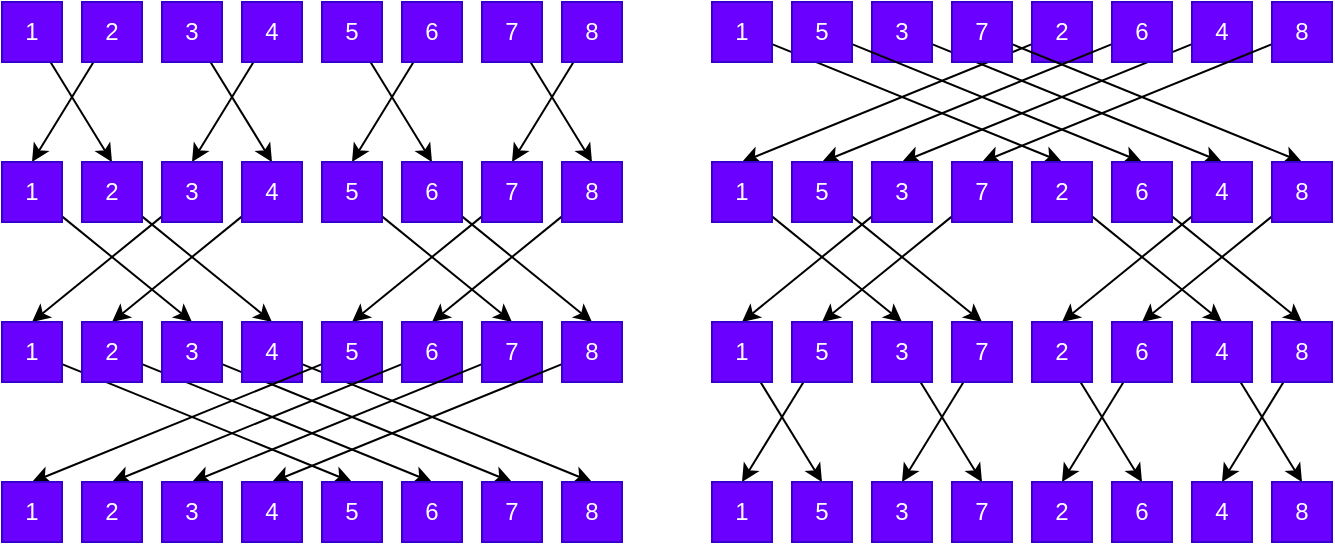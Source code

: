 <mxfile version="21.5.2" type="device">
  <diagram name="Page-1" id="NeRlO9VVe4cwhXA99yt8">
    <mxGraphModel dx="819" dy="423" grid="1" gridSize="10" guides="1" tooltips="1" connect="1" arrows="1" fold="1" page="1" pageScale="1" pageWidth="850" pageHeight="1100" math="0" shadow="0">
      <root>
        <mxCell id="0" />
        <mxCell id="1" parent="0" />
        <mxCell id="867BypfmUtr54ueLP3Bx-38" style="edgeStyle=none;rounded=0;orthogonalLoop=1;jettySize=auto;html=1;entryX=0.5;entryY=0;entryDx=0;entryDy=0;" edge="1" parent="1" source="867BypfmUtr54ueLP3Bx-1" target="867BypfmUtr54ueLP3Bx-10">
          <mxGeometry relative="1" as="geometry" />
        </mxCell>
        <mxCell id="867BypfmUtr54ueLP3Bx-1" value="1" style="text;html=1;align=center;verticalAlign=middle;whiteSpace=wrap;rounded=0;fillColor=#6a00ff;fontColor=#ffffff;strokeColor=#3700CC;" vertex="1" parent="1">
          <mxGeometry x="115" y="130" width="30" height="30" as="geometry" />
        </mxCell>
        <mxCell id="867BypfmUtr54ueLP3Bx-39" style="edgeStyle=none;rounded=0;orthogonalLoop=1;jettySize=auto;html=1;entryX=0.5;entryY=0;entryDx=0;entryDy=0;" edge="1" parent="1" source="867BypfmUtr54ueLP3Bx-2" target="867BypfmUtr54ueLP3Bx-9">
          <mxGeometry relative="1" as="geometry" />
        </mxCell>
        <mxCell id="867BypfmUtr54ueLP3Bx-2" value="2" style="text;html=1;align=center;verticalAlign=middle;whiteSpace=wrap;rounded=0;fillColor=#6a00ff;fontColor=#ffffff;strokeColor=#3700CC;" vertex="1" parent="1">
          <mxGeometry x="155" y="130" width="30" height="30" as="geometry" />
        </mxCell>
        <mxCell id="867BypfmUtr54ueLP3Bx-42" style="edgeStyle=none;rounded=0;orthogonalLoop=1;jettySize=auto;html=1;entryX=0.5;entryY=0;entryDx=0;entryDy=0;" edge="1" parent="1" source="867BypfmUtr54ueLP3Bx-3" target="867BypfmUtr54ueLP3Bx-12">
          <mxGeometry relative="1" as="geometry" />
        </mxCell>
        <mxCell id="867BypfmUtr54ueLP3Bx-3" value="3" style="text;html=1;align=center;verticalAlign=middle;whiteSpace=wrap;rounded=0;fillColor=#6a00ff;fontColor=#ffffff;strokeColor=#3700CC;" vertex="1" parent="1">
          <mxGeometry x="195" y="130" width="30" height="30" as="geometry" />
        </mxCell>
        <mxCell id="867BypfmUtr54ueLP3Bx-43" style="edgeStyle=none;rounded=0;orthogonalLoop=1;jettySize=auto;html=1;entryX=0.5;entryY=0;entryDx=0;entryDy=0;" edge="1" parent="1" source="867BypfmUtr54ueLP3Bx-4" target="867BypfmUtr54ueLP3Bx-11">
          <mxGeometry relative="1" as="geometry" />
        </mxCell>
        <mxCell id="867BypfmUtr54ueLP3Bx-4" value="4" style="text;html=1;align=center;verticalAlign=middle;whiteSpace=wrap;rounded=0;fillColor=#6a00ff;fontColor=#ffffff;strokeColor=#3700CC;" vertex="1" parent="1">
          <mxGeometry x="235" y="130" width="30" height="30" as="geometry" />
        </mxCell>
        <mxCell id="867BypfmUtr54ueLP3Bx-44" style="edgeStyle=none;rounded=0;orthogonalLoop=1;jettySize=auto;html=1;entryX=0.5;entryY=0;entryDx=0;entryDy=0;" edge="1" parent="1" source="867BypfmUtr54ueLP3Bx-5" target="867BypfmUtr54ueLP3Bx-14">
          <mxGeometry relative="1" as="geometry" />
        </mxCell>
        <mxCell id="867BypfmUtr54ueLP3Bx-5" value="5" style="text;html=1;align=center;verticalAlign=middle;whiteSpace=wrap;rounded=0;fillColor=#6a00ff;fontColor=#ffffff;strokeColor=#3700CC;" vertex="1" parent="1">
          <mxGeometry x="275" y="130" width="30" height="30" as="geometry" />
        </mxCell>
        <mxCell id="867BypfmUtr54ueLP3Bx-45" style="edgeStyle=none;rounded=0;orthogonalLoop=1;jettySize=auto;html=1;entryX=0.5;entryY=0;entryDx=0;entryDy=0;" edge="1" parent="1" source="867BypfmUtr54ueLP3Bx-6" target="867BypfmUtr54ueLP3Bx-13">
          <mxGeometry relative="1" as="geometry" />
        </mxCell>
        <mxCell id="867BypfmUtr54ueLP3Bx-6" value="6" style="text;html=1;align=center;verticalAlign=middle;whiteSpace=wrap;rounded=0;fillColor=#6a00ff;fontColor=#ffffff;strokeColor=#3700CC;" vertex="1" parent="1">
          <mxGeometry x="315" y="130" width="30" height="30" as="geometry" />
        </mxCell>
        <mxCell id="867BypfmUtr54ueLP3Bx-46" style="edgeStyle=none;rounded=0;orthogonalLoop=1;jettySize=auto;html=1;entryX=0.5;entryY=0;entryDx=0;entryDy=0;" edge="1" parent="1" source="867BypfmUtr54ueLP3Bx-7" target="867BypfmUtr54ueLP3Bx-16">
          <mxGeometry relative="1" as="geometry" />
        </mxCell>
        <mxCell id="867BypfmUtr54ueLP3Bx-7" value="7" style="text;html=1;align=center;verticalAlign=middle;whiteSpace=wrap;rounded=0;fillColor=#6a00ff;fontColor=#ffffff;strokeColor=#3700CC;" vertex="1" parent="1">
          <mxGeometry x="355" y="130" width="30" height="30" as="geometry" />
        </mxCell>
        <mxCell id="867BypfmUtr54ueLP3Bx-47" style="edgeStyle=none;rounded=0;orthogonalLoop=1;jettySize=auto;html=1;entryX=0.5;entryY=0;entryDx=0;entryDy=0;" edge="1" parent="1" source="867BypfmUtr54ueLP3Bx-8" target="867BypfmUtr54ueLP3Bx-15">
          <mxGeometry relative="1" as="geometry" />
        </mxCell>
        <mxCell id="867BypfmUtr54ueLP3Bx-8" value="8" style="text;html=1;align=center;verticalAlign=middle;whiteSpace=wrap;rounded=0;fillColor=#6a00ff;fontColor=#ffffff;strokeColor=#3700CC;" vertex="1" parent="1">
          <mxGeometry x="395" y="130" width="30" height="30" as="geometry" />
        </mxCell>
        <mxCell id="867BypfmUtr54ueLP3Bx-48" style="edgeStyle=none;rounded=0;orthogonalLoop=1;jettySize=auto;html=1;entryX=0.5;entryY=0;entryDx=0;entryDy=0;" edge="1" parent="1" source="867BypfmUtr54ueLP3Bx-9" target="867BypfmUtr54ueLP3Bx-19">
          <mxGeometry relative="1" as="geometry" />
        </mxCell>
        <mxCell id="867BypfmUtr54ueLP3Bx-9" value="1" style="text;html=1;align=center;verticalAlign=middle;whiteSpace=wrap;rounded=0;fillColor=#6a00ff;fontColor=#ffffff;strokeColor=#3700CC;" vertex="1" parent="1">
          <mxGeometry x="115" y="210" width="30" height="30" as="geometry" />
        </mxCell>
        <mxCell id="867BypfmUtr54ueLP3Bx-49" style="edgeStyle=none;rounded=0;orthogonalLoop=1;jettySize=auto;html=1;entryX=0.5;entryY=0;entryDx=0;entryDy=0;" edge="1" parent="1" source="867BypfmUtr54ueLP3Bx-10" target="867BypfmUtr54ueLP3Bx-20">
          <mxGeometry relative="1" as="geometry" />
        </mxCell>
        <mxCell id="867BypfmUtr54ueLP3Bx-10" value="2" style="text;html=1;align=center;verticalAlign=middle;whiteSpace=wrap;rounded=0;fillColor=#6a00ff;fontColor=#ffffff;strokeColor=#3700CC;" vertex="1" parent="1">
          <mxGeometry x="155" y="210" width="30" height="30" as="geometry" />
        </mxCell>
        <mxCell id="867BypfmUtr54ueLP3Bx-50" style="edgeStyle=none;rounded=0;orthogonalLoop=1;jettySize=auto;html=1;entryX=0.5;entryY=0;entryDx=0;entryDy=0;" edge="1" parent="1" source="867BypfmUtr54ueLP3Bx-11" target="867BypfmUtr54ueLP3Bx-17">
          <mxGeometry relative="1" as="geometry" />
        </mxCell>
        <mxCell id="867BypfmUtr54ueLP3Bx-11" value="3" style="text;html=1;align=center;verticalAlign=middle;whiteSpace=wrap;rounded=0;fillColor=#6a00ff;fontColor=#ffffff;strokeColor=#3700CC;" vertex="1" parent="1">
          <mxGeometry x="195" y="210" width="30" height="30" as="geometry" />
        </mxCell>
        <mxCell id="867BypfmUtr54ueLP3Bx-51" style="edgeStyle=none;rounded=0;orthogonalLoop=1;jettySize=auto;html=1;entryX=0.5;entryY=0;entryDx=0;entryDy=0;" edge="1" parent="1" source="867BypfmUtr54ueLP3Bx-12" target="867BypfmUtr54ueLP3Bx-18">
          <mxGeometry relative="1" as="geometry" />
        </mxCell>
        <mxCell id="867BypfmUtr54ueLP3Bx-12" value="4" style="text;html=1;align=center;verticalAlign=middle;whiteSpace=wrap;rounded=0;fillColor=#6a00ff;fontColor=#ffffff;strokeColor=#3700CC;" vertex="1" parent="1">
          <mxGeometry x="235" y="210" width="30" height="30" as="geometry" />
        </mxCell>
        <mxCell id="867BypfmUtr54ueLP3Bx-52" style="edgeStyle=none;rounded=0;orthogonalLoop=1;jettySize=auto;html=1;entryX=0.5;entryY=0;entryDx=0;entryDy=0;" edge="1" parent="1" source="867BypfmUtr54ueLP3Bx-13" target="867BypfmUtr54ueLP3Bx-23">
          <mxGeometry relative="1" as="geometry" />
        </mxCell>
        <mxCell id="867BypfmUtr54ueLP3Bx-13" value="5" style="text;html=1;align=center;verticalAlign=middle;whiteSpace=wrap;rounded=0;fillColor=#6a00ff;fontColor=#ffffff;strokeColor=#3700CC;" vertex="1" parent="1">
          <mxGeometry x="275" y="210" width="30" height="30" as="geometry" />
        </mxCell>
        <mxCell id="867BypfmUtr54ueLP3Bx-53" style="edgeStyle=none;rounded=0;orthogonalLoop=1;jettySize=auto;html=1;entryX=0.5;entryY=0;entryDx=0;entryDy=0;" edge="1" parent="1" source="867BypfmUtr54ueLP3Bx-14" target="867BypfmUtr54ueLP3Bx-24">
          <mxGeometry relative="1" as="geometry" />
        </mxCell>
        <mxCell id="867BypfmUtr54ueLP3Bx-14" value="6" style="text;html=1;align=center;verticalAlign=middle;whiteSpace=wrap;rounded=0;fillColor=#6a00ff;fontColor=#ffffff;strokeColor=#3700CC;" vertex="1" parent="1">
          <mxGeometry x="315" y="210" width="30" height="30" as="geometry" />
        </mxCell>
        <mxCell id="867BypfmUtr54ueLP3Bx-54" style="edgeStyle=none;rounded=0;orthogonalLoop=1;jettySize=auto;html=1;entryX=0.5;entryY=0;entryDx=0;entryDy=0;" edge="1" parent="1" source="867BypfmUtr54ueLP3Bx-15" target="867BypfmUtr54ueLP3Bx-21">
          <mxGeometry relative="1" as="geometry" />
        </mxCell>
        <mxCell id="867BypfmUtr54ueLP3Bx-15" value="7" style="text;html=1;align=center;verticalAlign=middle;whiteSpace=wrap;rounded=0;fillColor=#6a00ff;fontColor=#ffffff;strokeColor=#3700CC;" vertex="1" parent="1">
          <mxGeometry x="355" y="210" width="30" height="30" as="geometry" />
        </mxCell>
        <mxCell id="867BypfmUtr54ueLP3Bx-55" style="edgeStyle=none;rounded=0;orthogonalLoop=1;jettySize=auto;html=1;entryX=0.5;entryY=0;entryDx=0;entryDy=0;" edge="1" parent="1" source="867BypfmUtr54ueLP3Bx-16" target="867BypfmUtr54ueLP3Bx-22">
          <mxGeometry relative="1" as="geometry" />
        </mxCell>
        <mxCell id="867BypfmUtr54ueLP3Bx-16" value="8" style="text;html=1;align=center;verticalAlign=middle;whiteSpace=wrap;rounded=0;fillColor=#6a00ff;fontColor=#ffffff;strokeColor=#3700CC;" vertex="1" parent="1">
          <mxGeometry x="395" y="210" width="30" height="30" as="geometry" />
        </mxCell>
        <mxCell id="867BypfmUtr54ueLP3Bx-56" style="edgeStyle=none;rounded=0;orthogonalLoop=1;jettySize=auto;html=1;entryX=0.5;entryY=0;entryDx=0;entryDy=0;" edge="1" parent="1" source="867BypfmUtr54ueLP3Bx-17" target="867BypfmUtr54ueLP3Bx-29">
          <mxGeometry relative="1" as="geometry" />
        </mxCell>
        <mxCell id="867BypfmUtr54ueLP3Bx-17" value="1" style="text;html=1;align=center;verticalAlign=middle;whiteSpace=wrap;rounded=0;fillColor=#6a00ff;fontColor=#ffffff;strokeColor=#3700CC;" vertex="1" parent="1">
          <mxGeometry x="115" y="290" width="30" height="30" as="geometry" />
        </mxCell>
        <mxCell id="867BypfmUtr54ueLP3Bx-58" style="edgeStyle=none;rounded=0;orthogonalLoop=1;jettySize=auto;html=1;entryX=0.5;entryY=0;entryDx=0;entryDy=0;" edge="1" parent="1" source="867BypfmUtr54ueLP3Bx-18" target="867BypfmUtr54ueLP3Bx-30">
          <mxGeometry relative="1" as="geometry" />
        </mxCell>
        <mxCell id="867BypfmUtr54ueLP3Bx-18" value="2" style="text;html=1;align=center;verticalAlign=middle;whiteSpace=wrap;rounded=0;fillColor=#6a00ff;fontColor=#ffffff;strokeColor=#3700CC;" vertex="1" parent="1">
          <mxGeometry x="155" y="290" width="30" height="30" as="geometry" />
        </mxCell>
        <mxCell id="867BypfmUtr54ueLP3Bx-59" style="edgeStyle=none;rounded=0;orthogonalLoop=1;jettySize=auto;html=1;entryX=0.5;entryY=0;entryDx=0;entryDy=0;" edge="1" parent="1" source="867BypfmUtr54ueLP3Bx-19" target="867BypfmUtr54ueLP3Bx-31">
          <mxGeometry relative="1" as="geometry" />
        </mxCell>
        <mxCell id="867BypfmUtr54ueLP3Bx-19" value="3" style="text;html=1;align=center;verticalAlign=middle;whiteSpace=wrap;rounded=0;fillColor=#6a00ff;fontColor=#ffffff;strokeColor=#3700CC;" vertex="1" parent="1">
          <mxGeometry x="195" y="290" width="30" height="30" as="geometry" />
        </mxCell>
        <mxCell id="867BypfmUtr54ueLP3Bx-60" style="edgeStyle=none;rounded=0;orthogonalLoop=1;jettySize=auto;html=1;entryX=0.5;entryY=0;entryDx=0;entryDy=0;" edge="1" parent="1" source="867BypfmUtr54ueLP3Bx-20" target="867BypfmUtr54ueLP3Bx-32">
          <mxGeometry relative="1" as="geometry" />
        </mxCell>
        <mxCell id="867BypfmUtr54ueLP3Bx-20" value="4" style="text;html=1;align=center;verticalAlign=middle;whiteSpace=wrap;rounded=0;fillColor=#6a00ff;fontColor=#ffffff;strokeColor=#3700CC;" vertex="1" parent="1">
          <mxGeometry x="235" y="290" width="30" height="30" as="geometry" />
        </mxCell>
        <mxCell id="867BypfmUtr54ueLP3Bx-61" style="edgeStyle=none;rounded=0;orthogonalLoop=1;jettySize=auto;html=1;entryX=0.5;entryY=0;entryDx=0;entryDy=0;" edge="1" parent="1" source="867BypfmUtr54ueLP3Bx-21" target="867BypfmUtr54ueLP3Bx-25">
          <mxGeometry relative="1" as="geometry" />
        </mxCell>
        <mxCell id="867BypfmUtr54ueLP3Bx-21" value="5" style="text;html=1;align=center;verticalAlign=middle;whiteSpace=wrap;rounded=0;fillColor=#6a00ff;fontColor=#ffffff;strokeColor=#3700CC;" vertex="1" parent="1">
          <mxGeometry x="275" y="290" width="30" height="30" as="geometry" />
        </mxCell>
        <mxCell id="867BypfmUtr54ueLP3Bx-62" style="edgeStyle=none;rounded=0;orthogonalLoop=1;jettySize=auto;html=1;entryX=0.5;entryY=0;entryDx=0;entryDy=0;" edge="1" parent="1" source="867BypfmUtr54ueLP3Bx-22" target="867BypfmUtr54ueLP3Bx-26">
          <mxGeometry relative="1" as="geometry" />
        </mxCell>
        <mxCell id="867BypfmUtr54ueLP3Bx-22" value="6" style="text;html=1;align=center;verticalAlign=middle;whiteSpace=wrap;rounded=0;fillColor=#6a00ff;fontColor=#ffffff;strokeColor=#3700CC;" vertex="1" parent="1">
          <mxGeometry x="315" y="290" width="30" height="30" as="geometry" />
        </mxCell>
        <mxCell id="867BypfmUtr54ueLP3Bx-63" style="edgeStyle=none;rounded=0;orthogonalLoop=1;jettySize=auto;html=1;entryX=0.5;entryY=0;entryDx=0;entryDy=0;" edge="1" parent="1" source="867BypfmUtr54ueLP3Bx-23" target="867BypfmUtr54ueLP3Bx-27">
          <mxGeometry relative="1" as="geometry" />
        </mxCell>
        <mxCell id="867BypfmUtr54ueLP3Bx-23" value="7" style="text;html=1;align=center;verticalAlign=middle;whiteSpace=wrap;rounded=0;fillColor=#6a00ff;fontColor=#ffffff;strokeColor=#3700CC;" vertex="1" parent="1">
          <mxGeometry x="355" y="290" width="30" height="30" as="geometry" />
        </mxCell>
        <mxCell id="867BypfmUtr54ueLP3Bx-64" style="edgeStyle=none;rounded=0;orthogonalLoop=1;jettySize=auto;html=1;entryX=0.5;entryY=0;entryDx=0;entryDy=0;" edge="1" parent="1" source="867BypfmUtr54ueLP3Bx-24" target="867BypfmUtr54ueLP3Bx-28">
          <mxGeometry relative="1" as="geometry" />
        </mxCell>
        <mxCell id="867BypfmUtr54ueLP3Bx-24" value="8" style="text;html=1;align=center;verticalAlign=middle;whiteSpace=wrap;rounded=0;fillColor=#6a00ff;fontColor=#ffffff;strokeColor=#3700CC;" vertex="1" parent="1">
          <mxGeometry x="395" y="290" width="30" height="30" as="geometry" />
        </mxCell>
        <mxCell id="867BypfmUtr54ueLP3Bx-25" value="1" style="text;html=1;align=center;verticalAlign=middle;whiteSpace=wrap;rounded=0;fillColor=#6a00ff;fontColor=#ffffff;strokeColor=#3700CC;" vertex="1" parent="1">
          <mxGeometry x="115" y="370" width="30" height="30" as="geometry" />
        </mxCell>
        <mxCell id="867BypfmUtr54ueLP3Bx-26" value="2" style="text;html=1;align=center;verticalAlign=middle;whiteSpace=wrap;rounded=0;fillColor=#6a00ff;fontColor=#ffffff;strokeColor=#3700CC;" vertex="1" parent="1">
          <mxGeometry x="155" y="370" width="30" height="30" as="geometry" />
        </mxCell>
        <mxCell id="867BypfmUtr54ueLP3Bx-27" value="3" style="text;html=1;align=center;verticalAlign=middle;whiteSpace=wrap;rounded=0;fillColor=#6a00ff;fontColor=#ffffff;strokeColor=#3700CC;" vertex="1" parent="1">
          <mxGeometry x="195" y="370" width="30" height="30" as="geometry" />
        </mxCell>
        <mxCell id="867BypfmUtr54ueLP3Bx-28" value="4" style="text;html=1;align=center;verticalAlign=middle;whiteSpace=wrap;rounded=0;fillColor=#6a00ff;fontColor=#ffffff;strokeColor=#3700CC;" vertex="1" parent="1">
          <mxGeometry x="235" y="370" width="30" height="30" as="geometry" />
        </mxCell>
        <mxCell id="867BypfmUtr54ueLP3Bx-29" value="5" style="text;html=1;align=center;verticalAlign=middle;whiteSpace=wrap;rounded=0;fillColor=#6a00ff;fontColor=#ffffff;strokeColor=#3700CC;" vertex="1" parent="1">
          <mxGeometry x="275" y="370" width="30" height="30" as="geometry" />
        </mxCell>
        <mxCell id="867BypfmUtr54ueLP3Bx-30" value="6" style="text;html=1;align=center;verticalAlign=middle;whiteSpace=wrap;rounded=0;fillColor=#6a00ff;fontColor=#ffffff;strokeColor=#3700CC;" vertex="1" parent="1">
          <mxGeometry x="315" y="370" width="30" height="30" as="geometry" />
        </mxCell>
        <mxCell id="867BypfmUtr54ueLP3Bx-31" value="7" style="text;html=1;align=center;verticalAlign=middle;whiteSpace=wrap;rounded=0;fillColor=#6a00ff;fontColor=#ffffff;strokeColor=#3700CC;" vertex="1" parent="1">
          <mxGeometry x="355" y="370" width="30" height="30" as="geometry" />
        </mxCell>
        <mxCell id="867BypfmUtr54ueLP3Bx-32" value="8" style="text;html=1;align=center;verticalAlign=middle;whiteSpace=wrap;rounded=0;fillColor=#6a00ff;fontColor=#ffffff;strokeColor=#3700CC;" vertex="1" parent="1">
          <mxGeometry x="395" y="370" width="30" height="30" as="geometry" />
        </mxCell>
        <mxCell id="867BypfmUtr54ueLP3Bx-65" style="edgeStyle=none;rounded=0;orthogonalLoop=1;jettySize=auto;html=1;entryX=0.5;entryY=0;entryDx=0;entryDy=0;" edge="1" parent="1" source="867BypfmUtr54ueLP3Bx-66" target="867BypfmUtr54ueLP3Bx-84">
          <mxGeometry relative="1" as="geometry" />
        </mxCell>
        <mxCell id="867BypfmUtr54ueLP3Bx-66" value="1" style="text;html=1;align=center;verticalAlign=middle;whiteSpace=wrap;rounded=0;fillColor=#6a00ff;fontColor=#ffffff;strokeColor=#3700CC;" vertex="1" parent="1">
          <mxGeometry x="470" y="130" width="30" height="30" as="geometry" />
        </mxCell>
        <mxCell id="867BypfmUtr54ueLP3Bx-67" style="edgeStyle=none;rounded=0;orthogonalLoop=1;jettySize=auto;html=1;entryX=0.5;entryY=0;entryDx=0;entryDy=0;" edge="1" parent="1" source="867BypfmUtr54ueLP3Bx-68" target="867BypfmUtr54ueLP3Bx-82">
          <mxGeometry relative="1" as="geometry" />
        </mxCell>
        <mxCell id="867BypfmUtr54ueLP3Bx-68" value="2" style="text;html=1;align=center;verticalAlign=middle;whiteSpace=wrap;rounded=0;fillColor=#6a00ff;fontColor=#ffffff;strokeColor=#3700CC;" vertex="1" parent="1">
          <mxGeometry x="630" y="130" width="30" height="30" as="geometry" />
        </mxCell>
        <mxCell id="867BypfmUtr54ueLP3Bx-69" style="edgeStyle=none;rounded=0;orthogonalLoop=1;jettySize=auto;html=1;entryX=0.5;entryY=0;entryDx=0;entryDy=0;" edge="1" parent="1" source="867BypfmUtr54ueLP3Bx-70" target="867BypfmUtr54ueLP3Bx-88">
          <mxGeometry relative="1" as="geometry" />
        </mxCell>
        <mxCell id="867BypfmUtr54ueLP3Bx-70" value="3" style="text;html=1;align=center;verticalAlign=middle;whiteSpace=wrap;rounded=0;fillColor=#6a00ff;fontColor=#ffffff;strokeColor=#3700CC;" vertex="1" parent="1">
          <mxGeometry x="550" y="130" width="30" height="30" as="geometry" />
        </mxCell>
        <mxCell id="867BypfmUtr54ueLP3Bx-71" style="edgeStyle=none;rounded=0;orthogonalLoop=1;jettySize=auto;html=1;entryX=0.5;entryY=0;entryDx=0;entryDy=0;" edge="1" parent="1" source="867BypfmUtr54ueLP3Bx-72" target="867BypfmUtr54ueLP3Bx-86">
          <mxGeometry relative="1" as="geometry" />
        </mxCell>
        <mxCell id="867BypfmUtr54ueLP3Bx-72" value="4" style="text;html=1;align=center;verticalAlign=middle;whiteSpace=wrap;rounded=0;fillColor=#6a00ff;fontColor=#ffffff;strokeColor=#3700CC;" vertex="1" parent="1">
          <mxGeometry x="710" y="130" width="30" height="30" as="geometry" />
        </mxCell>
        <mxCell id="867BypfmUtr54ueLP3Bx-73" style="edgeStyle=none;rounded=0;orthogonalLoop=1;jettySize=auto;html=1;entryX=0.5;entryY=0;entryDx=0;entryDy=0;" edge="1" parent="1" source="867BypfmUtr54ueLP3Bx-74" target="867BypfmUtr54ueLP3Bx-92">
          <mxGeometry relative="1" as="geometry" />
        </mxCell>
        <mxCell id="867BypfmUtr54ueLP3Bx-74" value="5" style="text;html=1;align=center;verticalAlign=middle;whiteSpace=wrap;rounded=0;fillColor=#6a00ff;fontColor=#ffffff;strokeColor=#3700CC;" vertex="1" parent="1">
          <mxGeometry x="510" y="130" width="30" height="30" as="geometry" />
        </mxCell>
        <mxCell id="867BypfmUtr54ueLP3Bx-75" style="edgeStyle=none;rounded=0;orthogonalLoop=1;jettySize=auto;html=1;entryX=0.5;entryY=0;entryDx=0;entryDy=0;" edge="1" parent="1" source="867BypfmUtr54ueLP3Bx-76" target="867BypfmUtr54ueLP3Bx-90">
          <mxGeometry relative="1" as="geometry" />
        </mxCell>
        <mxCell id="867BypfmUtr54ueLP3Bx-76" value="6" style="text;html=1;align=center;verticalAlign=middle;whiteSpace=wrap;rounded=0;fillColor=#6a00ff;fontColor=#ffffff;strokeColor=#3700CC;" vertex="1" parent="1">
          <mxGeometry x="670" y="130" width="30" height="30" as="geometry" />
        </mxCell>
        <mxCell id="867BypfmUtr54ueLP3Bx-77" style="edgeStyle=none;rounded=0;orthogonalLoop=1;jettySize=auto;html=1;entryX=0.5;entryY=0;entryDx=0;entryDy=0;" edge="1" parent="1" source="867BypfmUtr54ueLP3Bx-78" target="867BypfmUtr54ueLP3Bx-96">
          <mxGeometry relative="1" as="geometry" />
        </mxCell>
        <mxCell id="867BypfmUtr54ueLP3Bx-78" value="7" style="text;html=1;align=center;verticalAlign=middle;whiteSpace=wrap;rounded=0;fillColor=#6a00ff;fontColor=#ffffff;strokeColor=#3700CC;" vertex="1" parent="1">
          <mxGeometry x="590" y="130" width="30" height="30" as="geometry" />
        </mxCell>
        <mxCell id="867BypfmUtr54ueLP3Bx-79" style="edgeStyle=none;rounded=0;orthogonalLoop=1;jettySize=auto;html=1;entryX=0.5;entryY=0;entryDx=0;entryDy=0;" edge="1" parent="1" source="867BypfmUtr54ueLP3Bx-80" target="867BypfmUtr54ueLP3Bx-94">
          <mxGeometry relative="1" as="geometry" />
        </mxCell>
        <mxCell id="867BypfmUtr54ueLP3Bx-80" value="8" style="text;html=1;align=center;verticalAlign=middle;whiteSpace=wrap;rounded=0;fillColor=#6a00ff;fontColor=#ffffff;strokeColor=#3700CC;" vertex="1" parent="1">
          <mxGeometry x="750" y="130" width="30" height="30" as="geometry" />
        </mxCell>
        <mxCell id="867BypfmUtr54ueLP3Bx-81" style="edgeStyle=none;rounded=0;orthogonalLoop=1;jettySize=auto;html=1;entryX=0.5;entryY=0;entryDx=0;entryDy=0;" edge="1" parent="1" source="867BypfmUtr54ueLP3Bx-82" target="867BypfmUtr54ueLP3Bx-102">
          <mxGeometry relative="1" as="geometry" />
        </mxCell>
        <mxCell id="867BypfmUtr54ueLP3Bx-82" value="1" style="text;html=1;align=center;verticalAlign=middle;whiteSpace=wrap;rounded=0;fillColor=#6a00ff;fontColor=#ffffff;strokeColor=#3700CC;" vertex="1" parent="1">
          <mxGeometry x="470" y="210" width="30" height="30" as="geometry" />
        </mxCell>
        <mxCell id="867BypfmUtr54ueLP3Bx-83" style="edgeStyle=none;rounded=0;orthogonalLoop=1;jettySize=auto;html=1;entryX=0.5;entryY=0;entryDx=0;entryDy=0;" edge="1" parent="1" source="867BypfmUtr54ueLP3Bx-84" target="867BypfmUtr54ueLP3Bx-104">
          <mxGeometry relative="1" as="geometry" />
        </mxCell>
        <mxCell id="867BypfmUtr54ueLP3Bx-84" value="2" style="text;html=1;align=center;verticalAlign=middle;whiteSpace=wrap;rounded=0;fillColor=#6a00ff;fontColor=#ffffff;strokeColor=#3700CC;" vertex="1" parent="1">
          <mxGeometry x="630" y="210" width="30" height="30" as="geometry" />
        </mxCell>
        <mxCell id="867BypfmUtr54ueLP3Bx-85" style="edgeStyle=none;rounded=0;orthogonalLoop=1;jettySize=auto;html=1;entryX=0.5;entryY=0;entryDx=0;entryDy=0;" edge="1" parent="1" source="867BypfmUtr54ueLP3Bx-86" target="867BypfmUtr54ueLP3Bx-98">
          <mxGeometry relative="1" as="geometry" />
        </mxCell>
        <mxCell id="867BypfmUtr54ueLP3Bx-86" value="3" style="text;html=1;align=center;verticalAlign=middle;whiteSpace=wrap;rounded=0;fillColor=#6a00ff;fontColor=#ffffff;strokeColor=#3700CC;" vertex="1" parent="1">
          <mxGeometry x="550" y="210" width="30" height="30" as="geometry" />
        </mxCell>
        <mxCell id="867BypfmUtr54ueLP3Bx-87" style="edgeStyle=none;rounded=0;orthogonalLoop=1;jettySize=auto;html=1;entryX=0.5;entryY=0;entryDx=0;entryDy=0;" edge="1" parent="1" source="867BypfmUtr54ueLP3Bx-88" target="867BypfmUtr54ueLP3Bx-100">
          <mxGeometry relative="1" as="geometry" />
        </mxCell>
        <mxCell id="867BypfmUtr54ueLP3Bx-88" value="4" style="text;html=1;align=center;verticalAlign=middle;whiteSpace=wrap;rounded=0;fillColor=#6a00ff;fontColor=#ffffff;strokeColor=#3700CC;" vertex="1" parent="1">
          <mxGeometry x="710" y="210" width="30" height="30" as="geometry" />
        </mxCell>
        <mxCell id="867BypfmUtr54ueLP3Bx-89" style="edgeStyle=none;rounded=0;orthogonalLoop=1;jettySize=auto;html=1;entryX=0.5;entryY=0;entryDx=0;entryDy=0;" edge="1" parent="1" source="867BypfmUtr54ueLP3Bx-90" target="867BypfmUtr54ueLP3Bx-110">
          <mxGeometry relative="1" as="geometry" />
        </mxCell>
        <mxCell id="867BypfmUtr54ueLP3Bx-90" value="5" style="text;html=1;align=center;verticalAlign=middle;whiteSpace=wrap;rounded=0;fillColor=#6a00ff;fontColor=#ffffff;strokeColor=#3700CC;" vertex="1" parent="1">
          <mxGeometry x="510" y="210" width="30" height="30" as="geometry" />
        </mxCell>
        <mxCell id="867BypfmUtr54ueLP3Bx-91" style="edgeStyle=none;rounded=0;orthogonalLoop=1;jettySize=auto;html=1;entryX=0.5;entryY=0;entryDx=0;entryDy=0;" edge="1" parent="1" source="867BypfmUtr54ueLP3Bx-92" target="867BypfmUtr54ueLP3Bx-112">
          <mxGeometry relative="1" as="geometry" />
        </mxCell>
        <mxCell id="867BypfmUtr54ueLP3Bx-92" value="6" style="text;html=1;align=center;verticalAlign=middle;whiteSpace=wrap;rounded=0;fillColor=#6a00ff;fontColor=#ffffff;strokeColor=#3700CC;" vertex="1" parent="1">
          <mxGeometry x="670" y="210" width="30" height="30" as="geometry" />
        </mxCell>
        <mxCell id="867BypfmUtr54ueLP3Bx-93" style="edgeStyle=none;rounded=0;orthogonalLoop=1;jettySize=auto;html=1;entryX=0.5;entryY=0;entryDx=0;entryDy=0;" edge="1" parent="1" source="867BypfmUtr54ueLP3Bx-94" target="867BypfmUtr54ueLP3Bx-106">
          <mxGeometry relative="1" as="geometry" />
        </mxCell>
        <mxCell id="867BypfmUtr54ueLP3Bx-94" value="7" style="text;html=1;align=center;verticalAlign=middle;whiteSpace=wrap;rounded=0;fillColor=#6a00ff;fontColor=#ffffff;strokeColor=#3700CC;" vertex="1" parent="1">
          <mxGeometry x="590" y="210" width="30" height="30" as="geometry" />
        </mxCell>
        <mxCell id="867BypfmUtr54ueLP3Bx-95" style="edgeStyle=none;rounded=0;orthogonalLoop=1;jettySize=auto;html=1;entryX=0.5;entryY=0;entryDx=0;entryDy=0;" edge="1" parent="1" source="867BypfmUtr54ueLP3Bx-96" target="867BypfmUtr54ueLP3Bx-108">
          <mxGeometry relative="1" as="geometry" />
        </mxCell>
        <mxCell id="867BypfmUtr54ueLP3Bx-96" value="8" style="text;html=1;align=center;verticalAlign=middle;whiteSpace=wrap;rounded=0;fillColor=#6a00ff;fontColor=#ffffff;strokeColor=#3700CC;" vertex="1" parent="1">
          <mxGeometry x="750" y="210" width="30" height="30" as="geometry" />
        </mxCell>
        <mxCell id="867BypfmUtr54ueLP3Bx-97" style="edgeStyle=none;rounded=0;orthogonalLoop=1;jettySize=auto;html=1;entryX=0.5;entryY=0;entryDx=0;entryDy=0;" edge="1" parent="1" source="867BypfmUtr54ueLP3Bx-98" target="867BypfmUtr54ueLP3Bx-117">
          <mxGeometry relative="1" as="geometry" />
        </mxCell>
        <mxCell id="867BypfmUtr54ueLP3Bx-98" value="1" style="text;html=1;align=center;verticalAlign=middle;whiteSpace=wrap;rounded=0;fillColor=#6a00ff;fontColor=#ffffff;strokeColor=#3700CC;" vertex="1" parent="1">
          <mxGeometry x="470" y="290" width="30" height="30" as="geometry" />
        </mxCell>
        <mxCell id="867BypfmUtr54ueLP3Bx-99" style="edgeStyle=none;rounded=0;orthogonalLoop=1;jettySize=auto;html=1;entryX=0.5;entryY=0;entryDx=0;entryDy=0;" edge="1" parent="1" source="867BypfmUtr54ueLP3Bx-100" target="867BypfmUtr54ueLP3Bx-118">
          <mxGeometry relative="1" as="geometry" />
        </mxCell>
        <mxCell id="867BypfmUtr54ueLP3Bx-100" value="2" style="text;html=1;align=center;verticalAlign=middle;whiteSpace=wrap;rounded=0;fillColor=#6a00ff;fontColor=#ffffff;strokeColor=#3700CC;" vertex="1" parent="1">
          <mxGeometry x="630" y="290" width="30" height="30" as="geometry" />
        </mxCell>
        <mxCell id="867BypfmUtr54ueLP3Bx-101" style="edgeStyle=none;rounded=0;orthogonalLoop=1;jettySize=auto;html=1;entryX=0.5;entryY=0;entryDx=0;entryDy=0;" edge="1" parent="1" source="867BypfmUtr54ueLP3Bx-102" target="867BypfmUtr54ueLP3Bx-119">
          <mxGeometry relative="1" as="geometry" />
        </mxCell>
        <mxCell id="867BypfmUtr54ueLP3Bx-102" value="3" style="text;html=1;align=center;verticalAlign=middle;whiteSpace=wrap;rounded=0;fillColor=#6a00ff;fontColor=#ffffff;strokeColor=#3700CC;" vertex="1" parent="1">
          <mxGeometry x="550" y="290" width="30" height="30" as="geometry" />
        </mxCell>
        <mxCell id="867BypfmUtr54ueLP3Bx-103" style="edgeStyle=none;rounded=0;orthogonalLoop=1;jettySize=auto;html=1;entryX=0.5;entryY=0;entryDx=0;entryDy=0;" edge="1" parent="1" source="867BypfmUtr54ueLP3Bx-104" target="867BypfmUtr54ueLP3Bx-120">
          <mxGeometry relative="1" as="geometry" />
        </mxCell>
        <mxCell id="867BypfmUtr54ueLP3Bx-104" value="4" style="text;html=1;align=center;verticalAlign=middle;whiteSpace=wrap;rounded=0;fillColor=#6a00ff;fontColor=#ffffff;strokeColor=#3700CC;" vertex="1" parent="1">
          <mxGeometry x="710" y="290" width="30" height="30" as="geometry" />
        </mxCell>
        <mxCell id="867BypfmUtr54ueLP3Bx-105" style="edgeStyle=none;rounded=0;orthogonalLoop=1;jettySize=auto;html=1;entryX=0.5;entryY=0;entryDx=0;entryDy=0;" edge="1" parent="1" source="867BypfmUtr54ueLP3Bx-106" target="867BypfmUtr54ueLP3Bx-113">
          <mxGeometry relative="1" as="geometry" />
        </mxCell>
        <mxCell id="867BypfmUtr54ueLP3Bx-106" value="5" style="text;html=1;align=center;verticalAlign=middle;whiteSpace=wrap;rounded=0;fillColor=#6a00ff;fontColor=#ffffff;strokeColor=#3700CC;" vertex="1" parent="1">
          <mxGeometry x="510" y="290" width="30" height="30" as="geometry" />
        </mxCell>
        <mxCell id="867BypfmUtr54ueLP3Bx-107" style="edgeStyle=none;rounded=0;orthogonalLoop=1;jettySize=auto;html=1;entryX=0.5;entryY=0;entryDx=0;entryDy=0;" edge="1" parent="1" source="867BypfmUtr54ueLP3Bx-108" target="867BypfmUtr54ueLP3Bx-114">
          <mxGeometry relative="1" as="geometry" />
        </mxCell>
        <mxCell id="867BypfmUtr54ueLP3Bx-108" value="6" style="text;html=1;align=center;verticalAlign=middle;whiteSpace=wrap;rounded=0;fillColor=#6a00ff;fontColor=#ffffff;strokeColor=#3700CC;" vertex="1" parent="1">
          <mxGeometry x="670" y="290" width="30" height="30" as="geometry" />
        </mxCell>
        <mxCell id="867BypfmUtr54ueLP3Bx-109" style="edgeStyle=none;rounded=0;orthogonalLoop=1;jettySize=auto;html=1;entryX=0.5;entryY=0;entryDx=0;entryDy=0;" edge="1" parent="1" source="867BypfmUtr54ueLP3Bx-110" target="867BypfmUtr54ueLP3Bx-115">
          <mxGeometry relative="1" as="geometry" />
        </mxCell>
        <mxCell id="867BypfmUtr54ueLP3Bx-110" value="7" style="text;html=1;align=center;verticalAlign=middle;whiteSpace=wrap;rounded=0;fillColor=#6a00ff;fontColor=#ffffff;strokeColor=#3700CC;" vertex="1" parent="1">
          <mxGeometry x="590" y="290" width="30" height="30" as="geometry" />
        </mxCell>
        <mxCell id="867BypfmUtr54ueLP3Bx-111" style="edgeStyle=none;rounded=0;orthogonalLoop=1;jettySize=auto;html=1;entryX=0.5;entryY=0;entryDx=0;entryDy=0;" edge="1" parent="1" source="867BypfmUtr54ueLP3Bx-112" target="867BypfmUtr54ueLP3Bx-116">
          <mxGeometry relative="1" as="geometry" />
        </mxCell>
        <mxCell id="867BypfmUtr54ueLP3Bx-112" value="8" style="text;html=1;align=center;verticalAlign=middle;whiteSpace=wrap;rounded=0;fillColor=#6a00ff;fontColor=#ffffff;strokeColor=#3700CC;" vertex="1" parent="1">
          <mxGeometry x="750" y="290" width="30" height="30" as="geometry" />
        </mxCell>
        <mxCell id="867BypfmUtr54ueLP3Bx-113" value="1" style="text;html=1;align=center;verticalAlign=middle;whiteSpace=wrap;rounded=0;fillColor=#6a00ff;fontColor=#ffffff;strokeColor=#3700CC;" vertex="1" parent="1">
          <mxGeometry x="470" y="370" width="30" height="30" as="geometry" />
        </mxCell>
        <mxCell id="867BypfmUtr54ueLP3Bx-114" value="2" style="text;html=1;align=center;verticalAlign=middle;whiteSpace=wrap;rounded=0;fillColor=#6a00ff;fontColor=#ffffff;strokeColor=#3700CC;" vertex="1" parent="1">
          <mxGeometry x="630" y="370" width="30" height="30" as="geometry" />
        </mxCell>
        <mxCell id="867BypfmUtr54ueLP3Bx-115" value="3" style="text;html=1;align=center;verticalAlign=middle;whiteSpace=wrap;rounded=0;fillColor=#6a00ff;fontColor=#ffffff;strokeColor=#3700CC;" vertex="1" parent="1">
          <mxGeometry x="550" y="370" width="30" height="30" as="geometry" />
        </mxCell>
        <mxCell id="867BypfmUtr54ueLP3Bx-116" value="4" style="text;html=1;align=center;verticalAlign=middle;whiteSpace=wrap;rounded=0;fillColor=#6a00ff;fontColor=#ffffff;strokeColor=#3700CC;" vertex="1" parent="1">
          <mxGeometry x="710" y="370" width="30" height="30" as="geometry" />
        </mxCell>
        <mxCell id="867BypfmUtr54ueLP3Bx-117" value="5" style="text;html=1;align=center;verticalAlign=middle;whiteSpace=wrap;rounded=0;fillColor=#6a00ff;fontColor=#ffffff;strokeColor=#3700CC;" vertex="1" parent="1">
          <mxGeometry x="510" y="370" width="30" height="30" as="geometry" />
        </mxCell>
        <mxCell id="867BypfmUtr54ueLP3Bx-118" value="6" style="text;html=1;align=center;verticalAlign=middle;whiteSpace=wrap;rounded=0;fillColor=#6a00ff;fontColor=#ffffff;strokeColor=#3700CC;" vertex="1" parent="1">
          <mxGeometry x="670" y="370" width="30" height="30" as="geometry" />
        </mxCell>
        <mxCell id="867BypfmUtr54ueLP3Bx-119" value="7" style="text;html=1;align=center;verticalAlign=middle;whiteSpace=wrap;rounded=0;fillColor=#6a00ff;fontColor=#ffffff;strokeColor=#3700CC;" vertex="1" parent="1">
          <mxGeometry x="590" y="370" width="30" height="30" as="geometry" />
        </mxCell>
        <mxCell id="867BypfmUtr54ueLP3Bx-120" value="8" style="text;html=1;align=center;verticalAlign=middle;whiteSpace=wrap;rounded=0;fillColor=#6a00ff;fontColor=#ffffff;strokeColor=#3700CC;" vertex="1" parent="1">
          <mxGeometry x="750" y="370" width="30" height="30" as="geometry" />
        </mxCell>
      </root>
    </mxGraphModel>
  </diagram>
</mxfile>
